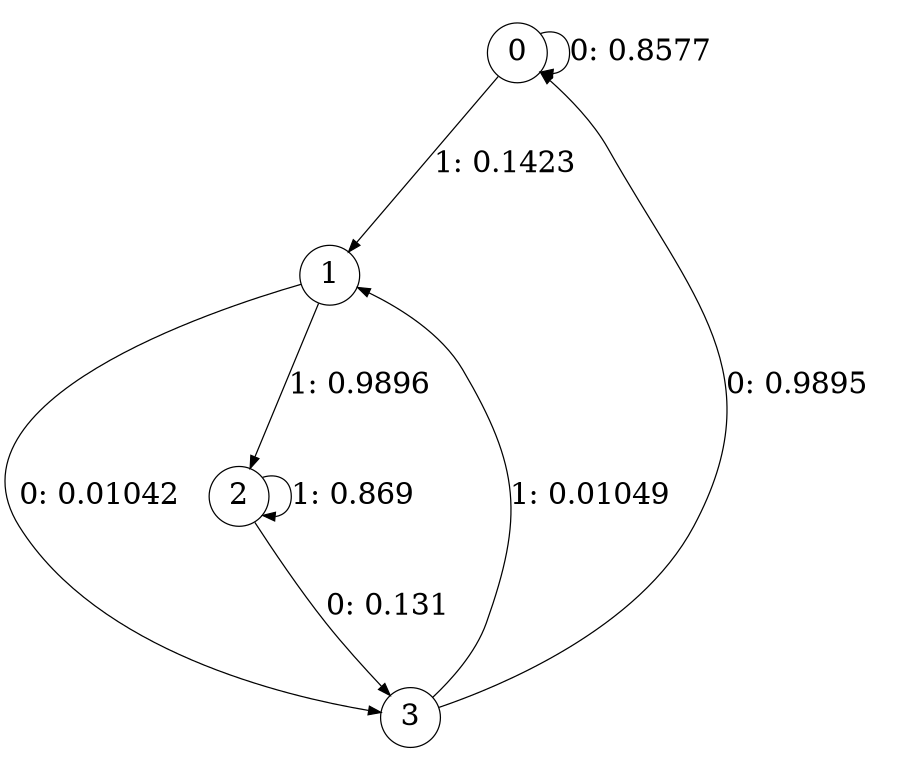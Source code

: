 digraph "ch4_face_short_L2" {
size = "6,8.5";
ratio = "fill";
node [shape = circle];
node [fontsize = 24];
edge [fontsize = 24];
0 -> 0 [label = "0: 0.8577   "];
0 -> 1 [label = "1: 0.1423   "];
1 -> 3 [label = "0: 0.01042  "];
1 -> 2 [label = "1: 0.9896   "];
2 -> 3 [label = "0: 0.131    "];
2 -> 2 [label = "1: 0.869    "];
3 -> 0 [label = "0: 0.9895   "];
3 -> 1 [label = "1: 0.01049  "];
}
